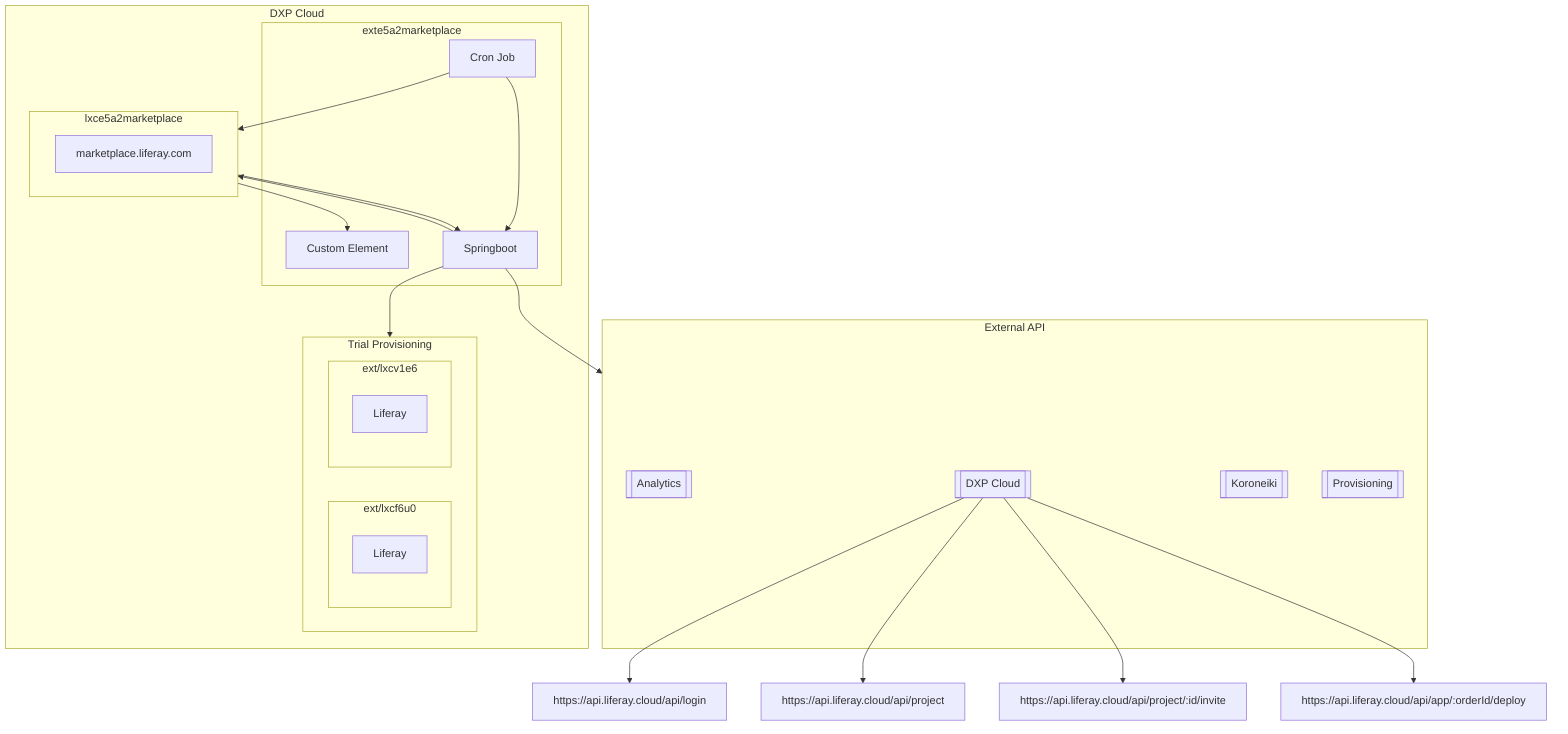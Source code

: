flowchart TB
   subgraph External[External API]
        Analytics[[Analytics]]
        CloudAPI[[DXP Cloud]]
        Koroneiki[[Koroneiki]]
        Provisioning[[Provisioning]]
    end

    subgraph DXPCloud[DXP Cloud]
        subgraph Marketplace[lxce5a2marketplace]
            Liferay[marketplace.liferay.com]
        end

         subgraph EXTMarketplace[exte5a2marketplace]
            CXCE[Custom Element]
            CXCRON[Cron Job]
            CXSpring[Springboot]
        end

        subgraph TrialProvisioning[Trial Provisioning]
            subgraph TrialDXP1[ext/lxcf6u0]
                Liferay1[Liferay]
            end

            subgraph TrialDXP2[ext/lxcv1e6]
                Liferay2[Liferay]
            end
        end
    end

    Marketplace --> CXSpring
    Marketplace --> CXCE

    CXSpring --> Marketplace
    CXSpring --> TrialProvisioning
    CXSpring --> External
    
    CXCRON --> CXSpring
    CXCRON --> Marketplace

    CloudAPI --> https://api.liferay.cloud/api/login
    CloudAPI --> https://api.liferay.cloud/api/project
    CloudAPI --> https://api.liferay.cloud/api/project/:id/invite
    CloudAPI --> https://api.liferay.cloud/api/app/:orderId/deploy